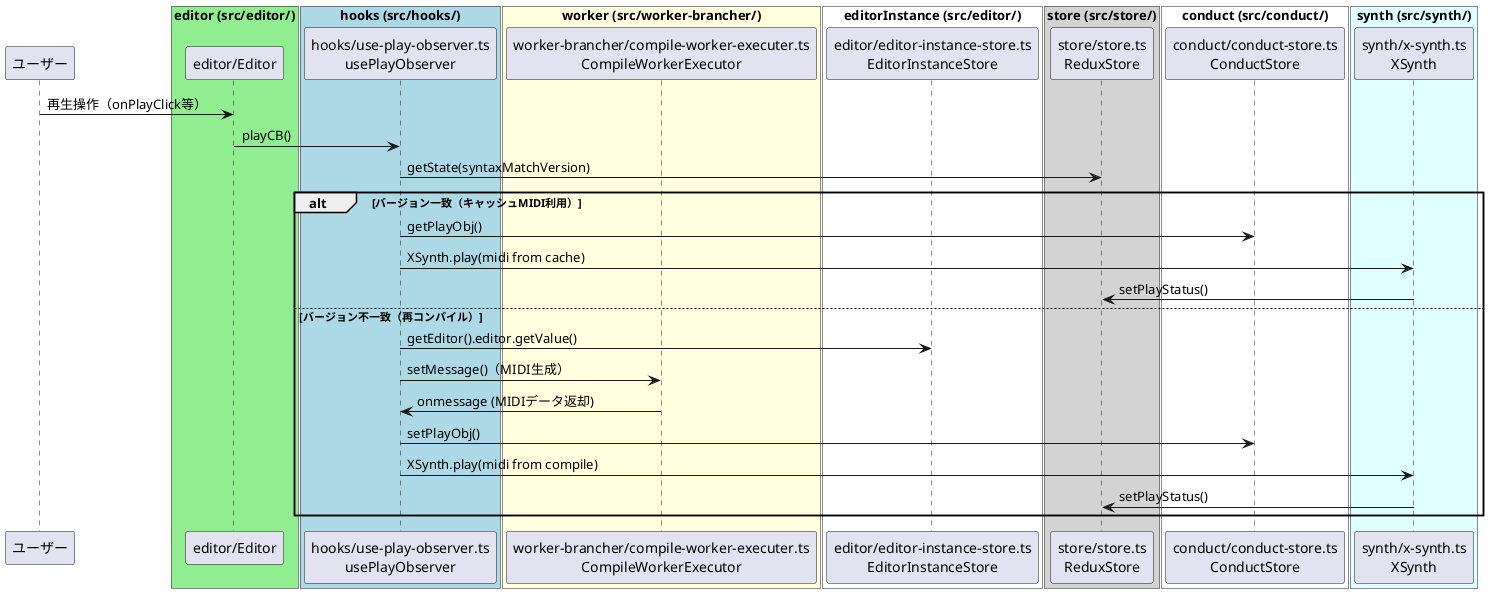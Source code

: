 ' 再生（MIDI生成・サウンド再生）フロー（コンパイルorキャッシュ分岐）
' 基点：src/hooks/use-play-observer.ts
' 概要：再生ボタン押下時、コンパイルが必要かキャッシュMIDIを使うかの分岐を含めた流れ
@startuml
participant User as "ユーザー"
box "editor (src/editor/)" #LightGreen
  participant Editor as "editor/Editor"
end box
box "hooks (src/hooks/)" #LightBlue
  participant PlayObserver as "hooks/use-play-observer.ts\nusePlayObserver"
end box
box "worker (src/worker-brancher/)" #LightYellow
  participant Workers as "worker-brancher/compile-worker-executer.ts\nCompileWorkerExecutor"
end box
box "editorInstance (src/editor/)" #White
  participant EditorInstanceStore as "editor/editor-instance-store.ts\nEditorInstanceStore"
end box
box "store (src/store/)" #LightGray
  participant Store as "store/store.ts\nReduxStore"
end box
box "conduct (src/conduct/)" #White
  participant ConductStore as "conduct/conduct-store.ts\nConductStore"
end box
box "synth (src/synth/)" #LightCyan
  participant XSynth as "synth/x-synth.ts\nXSynth"
end box

User -> Editor: 再生操作（onPlayClick等）
Editor -> PlayObserver: playCB()
PlayObserver -> Store: getState(syntaxMatchVersion)
alt バージョン一致（キャッシュMIDI利用）
  PlayObserver -> ConductStore: getPlayObj()
  PlayObserver -> XSynth: XSynth.play(midi from cache)
  XSynth -> Store: setPlayStatus()
else バージョン不一致（再コンパイル）
  PlayObserver -> EditorInstanceStore: getEditor().editor.getValue()
  PlayObserver -> Workers: setMessage()（MIDI生成）
  Workers -> PlayObserver: onmessage (MIDIデータ返却)
  PlayObserver -> ConductStore: setPlayObj()
  PlayObserver -> XSynth: XSynth.play(midi from compile)
  XSynth -> Store: setPlayStatus()
end
@enduml 
